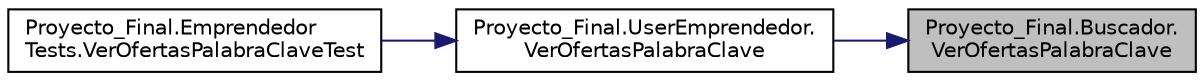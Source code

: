 digraph "Proyecto_Final.Buscador.VerOfertasPalabraClave"
{
 // INTERACTIVE_SVG=YES
 // LATEX_PDF_SIZE
  edge [fontname="Helvetica",fontsize="10",labelfontname="Helvetica",labelfontsize="10"];
  node [fontname="Helvetica",fontsize="10",shape=record];
  rankdir="RL";
  Node1 [label="Proyecto_Final.Buscador.\lVerOfertasPalabraClave",height=0.2,width=0.4,color="black", fillcolor="grey75", style="filled", fontcolor="black",tooltip="En base a una palabra clave recibida, otorga todas las ofertas que tengan la misma palabra clave"];
  Node1 -> Node2 [dir="back",color="midnightblue",fontsize="10",style="solid",fontname="Helvetica"];
  Node2 [label="Proyecto_Final.UserEmprendedor.\lVerOfertasPalabraClave",height=0.2,width=0.4,color="black", fillcolor="white", style="filled",URL="$classProyecto__Final_1_1UserEmprendedor.html#abc662bcf45f5bb4c5235c421620b97ba",tooltip="En base a una palabra clave, busca todas las ofertas que la contengan."];
  Node2 -> Node3 [dir="back",color="midnightblue",fontsize="10",style="solid",fontname="Helvetica"];
  Node3 [label="Proyecto_Final.Emprendedor\lTests.VerOfertasPalabraClaveTest",height=0.2,width=0.4,color="black", fillcolor="white", style="filled",URL="$classProyecto__Final_1_1EmprendedorTests.html#af9b0f6be5c2149806bf2c0362b459f45",tooltip="Prueba que se buscan correctamente las ofertas según ."];
}
